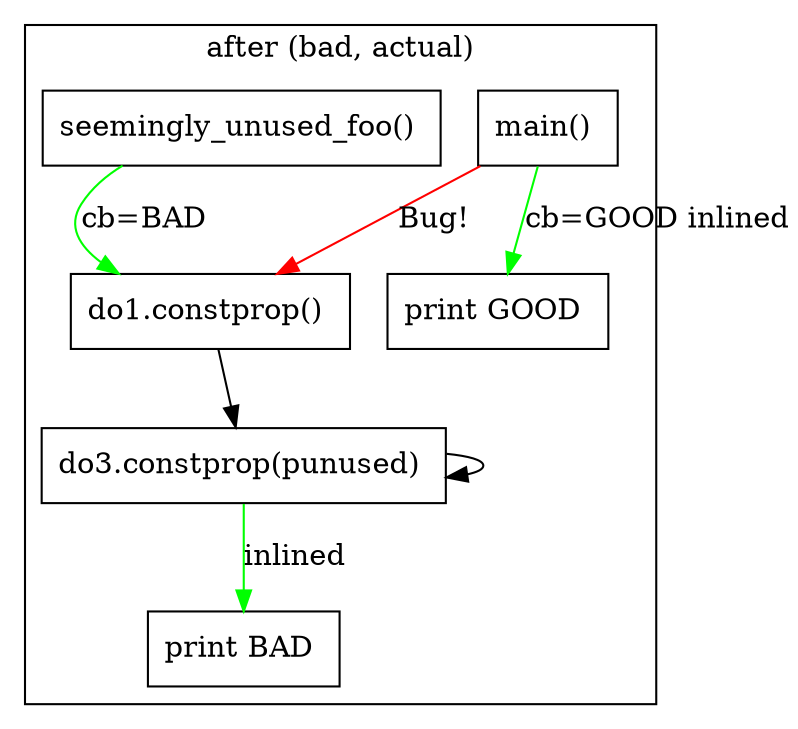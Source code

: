 digraph {
  node [shape=record];
  subgraph clusterAfter {
      label = "after (bad, actual)";

      "main() " -> "print GOOD " [label = "cb=GOOD inlined" color="green"];
      "main() " -> "do1.constprop() " [label = "Bug!" color="red"];
      "seemingly_unused_foo() " -> "do1.constprop() " [label = "cb=BAD" color="green"];
      "do1.constprop() " -> "do3.constprop(punused) "
      "do3.constprop(punused) " -> "do3.constprop(punused) "
      "do3.constprop(punused) " -> "print BAD " [label = "inlined" color="green"];
  }
}
